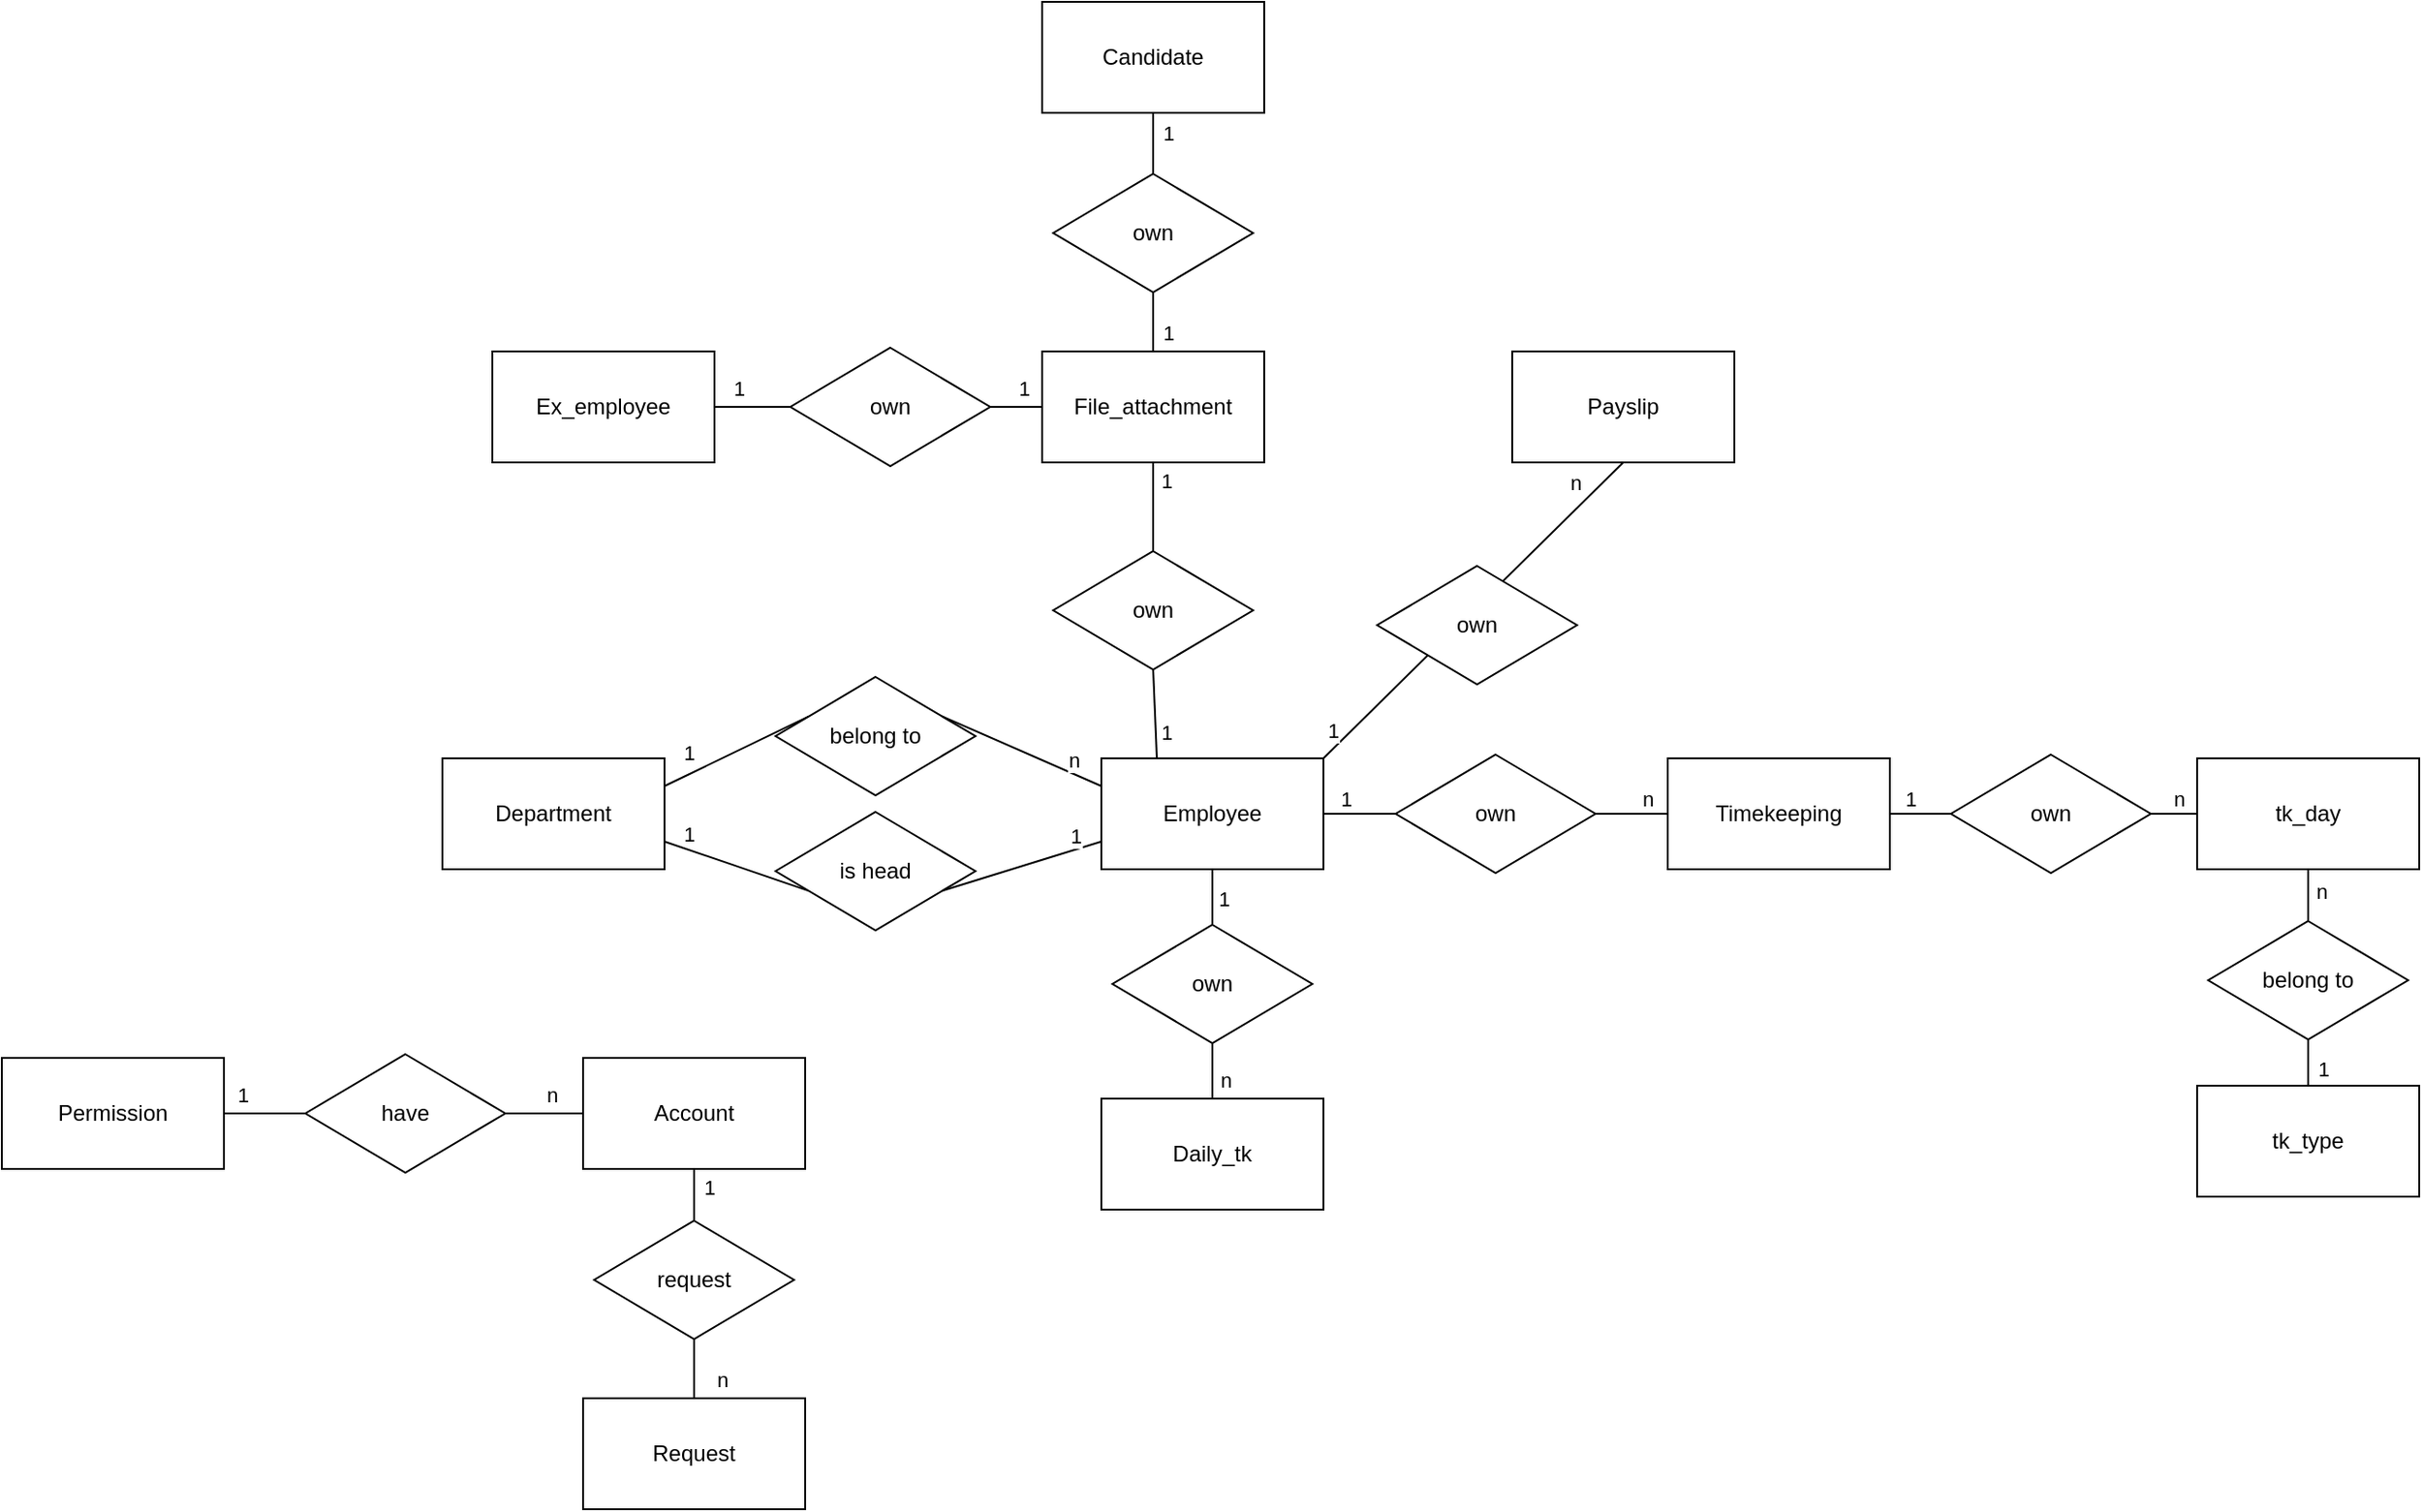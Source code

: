 <mxfile version="21.2.1" type="device">
  <diagram name="Trang-1" id="vBTl1nhJ8jtfAKUuuHCH">
    <mxGraphModel dx="2625" dy="1353" grid="0" gridSize="10" guides="1" tooltips="1" connect="1" arrows="1" fold="1" page="1" pageScale="1" pageWidth="1654" pageHeight="1169" math="0" shadow="0">
      <root>
        <mxCell id="0" />
        <mxCell id="1" parent="0" />
        <mxCell id="zld0J3obyZFn1zV-oYfr-1" value="Account" style="rounded=0;whiteSpace=wrap;html=1;" vertex="1" parent="1">
          <mxGeometry x="352" y="644" width="120" height="60" as="geometry" />
        </mxCell>
        <mxCell id="zld0J3obyZFn1zV-oYfr-2" value="Permission" style="rounded=0;whiteSpace=wrap;html=1;" vertex="1" parent="1">
          <mxGeometry x="38" y="644" width="120" height="60" as="geometry" />
        </mxCell>
        <mxCell id="zld0J3obyZFn1zV-oYfr-3" value="Employee" style="rounded=0;whiteSpace=wrap;html=1;" vertex="1" parent="1">
          <mxGeometry x="632" y="482" width="120" height="60" as="geometry" />
        </mxCell>
        <mxCell id="zld0J3obyZFn1zV-oYfr-4" value="Ex_employee" style="rounded=0;whiteSpace=wrap;html=1;" vertex="1" parent="1">
          <mxGeometry x="303" y="262" width="120" height="60" as="geometry" />
        </mxCell>
        <mxCell id="zld0J3obyZFn1zV-oYfr-5" value="Payslip" style="rounded=0;whiteSpace=wrap;html=1;" vertex="1" parent="1">
          <mxGeometry x="854" y="262" width="120" height="60" as="geometry" />
        </mxCell>
        <mxCell id="zld0J3obyZFn1zV-oYfr-6" value="Candidate" style="rounded=0;whiteSpace=wrap;html=1;" vertex="1" parent="1">
          <mxGeometry x="600" y="73" width="120" height="60" as="geometry" />
        </mxCell>
        <mxCell id="zld0J3obyZFn1zV-oYfr-7" value="Timekeeping" style="rounded=0;whiteSpace=wrap;html=1;" vertex="1" parent="1">
          <mxGeometry x="938" y="482" width="120" height="60" as="geometry" />
        </mxCell>
        <mxCell id="zld0J3obyZFn1zV-oYfr-8" value="Department" style="rounded=0;whiteSpace=wrap;html=1;" vertex="1" parent="1">
          <mxGeometry x="276" y="482" width="120" height="60" as="geometry" />
        </mxCell>
        <mxCell id="zld0J3obyZFn1zV-oYfr-9" value="tk_day" style="rounded=0;whiteSpace=wrap;html=1;" vertex="1" parent="1">
          <mxGeometry x="1224" y="482" width="120" height="60" as="geometry" />
        </mxCell>
        <mxCell id="zld0J3obyZFn1zV-oYfr-10" value="tk_type" style="rounded=0;whiteSpace=wrap;html=1;" vertex="1" parent="1">
          <mxGeometry x="1224" y="659" width="120" height="60" as="geometry" />
        </mxCell>
        <mxCell id="zld0J3obyZFn1zV-oYfr-11" value="Daily_tk" style="rounded=0;whiteSpace=wrap;html=1;" vertex="1" parent="1">
          <mxGeometry x="632" y="666" width="120" height="60" as="geometry" />
        </mxCell>
        <mxCell id="zld0J3obyZFn1zV-oYfr-12" value="Request" style="rounded=0;whiteSpace=wrap;html=1;" vertex="1" parent="1">
          <mxGeometry x="352" y="828" width="120" height="60" as="geometry" />
        </mxCell>
        <mxCell id="zld0J3obyZFn1zV-oYfr-13" value="File_attachment" style="rounded=0;whiteSpace=wrap;html=1;" vertex="1" parent="1">
          <mxGeometry x="600" y="262" width="120" height="60" as="geometry" />
        </mxCell>
        <mxCell id="zld0J3obyZFn1zV-oYfr-14" value="" style="endArrow=none;html=1;rounded=0;entryX=0;entryY=0.5;entryDx=0;entryDy=0;exitX=1;exitY=0.5;exitDx=0;exitDy=0;" edge="1" parent="1" source="zld0J3obyZFn1zV-oYfr-28" target="zld0J3obyZFn1zV-oYfr-1">
          <mxGeometry width="50" height="50" relative="1" as="geometry">
            <mxPoint x="336" y="839" as="sourcePoint" />
            <mxPoint x="386" y="789" as="targetPoint" />
          </mxGeometry>
        </mxCell>
        <mxCell id="zld0J3obyZFn1zV-oYfr-31" value="n" style="edgeLabel;html=1;align=center;verticalAlign=middle;resizable=0;points=[];" vertex="1" connectable="0" parent="zld0J3obyZFn1zV-oYfr-14">
          <mxGeometry x="0.191" y="2" relative="1" as="geometry">
            <mxPoint y="-8" as="offset" />
          </mxGeometry>
        </mxCell>
        <mxCell id="zld0J3obyZFn1zV-oYfr-15" value="" style="endArrow=none;html=1;rounded=0;entryX=0.5;entryY=1;entryDx=0;entryDy=0;exitX=0.5;exitY=0;exitDx=0;exitDy=0;" edge="1" parent="1" source="zld0J3obyZFn1zV-oYfr-32" target="zld0J3obyZFn1zV-oYfr-1">
          <mxGeometry width="50" height="50" relative="1" as="geometry">
            <mxPoint x="313" y="817" as="sourcePoint" />
            <mxPoint x="363" y="767" as="targetPoint" />
          </mxGeometry>
        </mxCell>
        <mxCell id="zld0J3obyZFn1zV-oYfr-35" value="1" style="edgeLabel;html=1;align=center;verticalAlign=middle;resizable=0;points=[];" vertex="1" connectable="0" parent="zld0J3obyZFn1zV-oYfr-15">
          <mxGeometry x="0.318" y="-1" relative="1" as="geometry">
            <mxPoint x="7" as="offset" />
          </mxGeometry>
        </mxCell>
        <mxCell id="zld0J3obyZFn1zV-oYfr-17" value="" style="endArrow=none;html=1;rounded=0;entryX=0;entryY=0.75;entryDx=0;entryDy=0;exitX=1;exitY=0.75;exitDx=0;exitDy=0;" edge="1" parent="1" source="zld0J3obyZFn1zV-oYfr-43" target="zld0J3obyZFn1zV-oYfr-3">
          <mxGeometry width="50" height="50" relative="1" as="geometry">
            <mxPoint x="397" y="644" as="sourcePoint" />
            <mxPoint x="358" y="616" as="targetPoint" />
          </mxGeometry>
        </mxCell>
        <mxCell id="zld0J3obyZFn1zV-oYfr-48" value="1" style="edgeLabel;html=1;align=center;verticalAlign=middle;resizable=0;points=[];" vertex="1" connectable="0" parent="zld0J3obyZFn1zV-oYfr-17">
          <mxGeometry x="0.67" y="1" relative="1" as="geometry">
            <mxPoint y="-7" as="offset" />
          </mxGeometry>
        </mxCell>
        <mxCell id="zld0J3obyZFn1zV-oYfr-18" value="" style="endArrow=none;html=1;rounded=0;exitX=0.5;exitY=1;exitDx=0;exitDy=0;entryX=0.5;entryY=0;entryDx=0;entryDy=0;" edge="1" parent="1" source="zld0J3obyZFn1zV-oYfr-37" target="zld0J3obyZFn1zV-oYfr-11">
          <mxGeometry width="50" height="50" relative="1" as="geometry">
            <mxPoint x="851" y="545" as="sourcePoint" />
            <mxPoint x="901" y="495" as="targetPoint" />
          </mxGeometry>
        </mxCell>
        <mxCell id="zld0J3obyZFn1zV-oYfr-49" value="n" style="edgeLabel;html=1;align=center;verticalAlign=middle;resizable=0;points=[];" vertex="1" connectable="0" parent="zld0J3obyZFn1zV-oYfr-18">
          <mxGeometry x="0.325" y="1" relative="1" as="geometry">
            <mxPoint x="6" as="offset" />
          </mxGeometry>
        </mxCell>
        <mxCell id="zld0J3obyZFn1zV-oYfr-19" value="" style="endArrow=none;html=1;rounded=0;exitX=1;exitY=0.5;exitDx=0;exitDy=0;entryX=0;entryY=0.5;entryDx=0;entryDy=0;" edge="1" parent="1" source="zld0J3obyZFn1zV-oYfr-50" target="zld0J3obyZFn1zV-oYfr-7">
          <mxGeometry width="50" height="50" relative="1" as="geometry">
            <mxPoint x="922" y="602" as="sourcePoint" />
            <mxPoint x="972" y="552" as="targetPoint" />
          </mxGeometry>
        </mxCell>
        <mxCell id="zld0J3obyZFn1zV-oYfr-53" value="n" style="edgeLabel;html=1;align=center;verticalAlign=middle;resizable=0;points=[];" vertex="1" connectable="0" parent="zld0J3obyZFn1zV-oYfr-19">
          <mxGeometry x="0.359" relative="1" as="geometry">
            <mxPoint x="1" y="-8" as="offset" />
          </mxGeometry>
        </mxCell>
        <mxCell id="zld0J3obyZFn1zV-oYfr-20" value="" style="endArrow=none;html=1;rounded=0;exitX=1;exitY=0.5;exitDx=0;exitDy=0;entryX=0;entryY=0.5;entryDx=0;entryDy=0;" edge="1" parent="1" source="zld0J3obyZFn1zV-oYfr-55" target="zld0J3obyZFn1zV-oYfr-9">
          <mxGeometry width="50" height="50" relative="1" as="geometry">
            <mxPoint x="991" y="623" as="sourcePoint" />
            <mxPoint x="1041" y="573" as="targetPoint" />
            <Array as="points">
              <mxPoint x="1213" y="512" />
            </Array>
          </mxGeometry>
        </mxCell>
        <mxCell id="zld0J3obyZFn1zV-oYfr-58" value="n" style="edgeLabel;html=1;align=center;verticalAlign=middle;resizable=0;points=[];" vertex="1" connectable="0" parent="zld0J3obyZFn1zV-oYfr-20">
          <mxGeometry x="0.354" relative="1" as="geometry">
            <mxPoint x="-2" y="-8" as="offset" />
          </mxGeometry>
        </mxCell>
        <mxCell id="zld0J3obyZFn1zV-oYfr-21" value="" style="endArrow=none;html=1;rounded=0;exitX=0.5;exitY=1;exitDx=0;exitDy=0;entryX=0.5;entryY=0;entryDx=0;entryDy=0;" edge="1" parent="1" source="zld0J3obyZFn1zV-oYfr-59" target="zld0J3obyZFn1zV-oYfr-10">
          <mxGeometry width="50" height="50" relative="1" as="geometry">
            <mxPoint x="984" y="624" as="sourcePoint" />
            <mxPoint x="1034" y="574" as="targetPoint" />
          </mxGeometry>
        </mxCell>
        <mxCell id="zld0J3obyZFn1zV-oYfr-62" value="1" style="edgeLabel;html=1;align=center;verticalAlign=middle;resizable=0;points=[];" vertex="1" connectable="0" parent="zld0J3obyZFn1zV-oYfr-21">
          <mxGeometry x="0.274" relative="1" as="geometry">
            <mxPoint x="8" as="offset" />
          </mxGeometry>
        </mxCell>
        <mxCell id="zld0J3obyZFn1zV-oYfr-22" value="" style="endArrow=none;html=1;rounded=0;exitX=1;exitY=0;exitDx=0;exitDy=0;entryX=0.5;entryY=1;entryDx=0;entryDy=0;" edge="1" parent="1" source="zld0J3obyZFn1zV-oYfr-3" target="zld0J3obyZFn1zV-oYfr-5">
          <mxGeometry width="50" height="50" relative="1" as="geometry">
            <mxPoint x="964" y="542" as="sourcePoint" />
            <mxPoint x="1014" y="492" as="targetPoint" />
          </mxGeometry>
        </mxCell>
        <mxCell id="zld0J3obyZFn1zV-oYfr-64" value="1" style="edgeLabel;html=1;align=center;verticalAlign=middle;resizable=0;points=[];" vertex="1" connectable="0" parent="zld0J3obyZFn1zV-oYfr-22">
          <mxGeometry x="-0.87" y="1" relative="1" as="geometry">
            <mxPoint x="-5" y="-4" as="offset" />
          </mxGeometry>
        </mxCell>
        <mxCell id="zld0J3obyZFn1zV-oYfr-65" value="n" style="edgeLabel;html=1;align=center;verticalAlign=middle;resizable=0;points=[];" vertex="1" connectable="0" parent="zld0J3obyZFn1zV-oYfr-22">
          <mxGeometry x="0.835" relative="1" as="geometry">
            <mxPoint x="-13" y="-2" as="offset" />
          </mxGeometry>
        </mxCell>
        <mxCell id="zld0J3obyZFn1zV-oYfr-24" value="" style="endArrow=none;html=1;rounded=0;exitX=1;exitY=0.5;exitDx=0;exitDy=0;entryX=0;entryY=0.5;entryDx=0;entryDy=0;" edge="1" parent="1" source="zld0J3obyZFn1zV-oYfr-72" target="zld0J3obyZFn1zV-oYfr-13">
          <mxGeometry width="50" height="50" relative="1" as="geometry">
            <mxPoint x="745" y="136" as="sourcePoint" />
            <mxPoint x="795" y="86" as="targetPoint" />
          </mxGeometry>
        </mxCell>
        <mxCell id="zld0J3obyZFn1zV-oYfr-75" value="1" style="edgeLabel;html=1;align=center;verticalAlign=middle;resizable=0;points=[];" vertex="1" connectable="0" parent="zld0J3obyZFn1zV-oYfr-24">
          <mxGeometry x="0.234" relative="1" as="geometry">
            <mxPoint y="-10" as="offset" />
          </mxGeometry>
        </mxCell>
        <mxCell id="zld0J3obyZFn1zV-oYfr-25" value="" style="endArrow=none;html=1;rounded=0;exitX=0.5;exitY=1;exitDx=0;exitDy=0;entryX=0.25;entryY=0;entryDx=0;entryDy=0;" edge="1" parent="1" source="zld0J3obyZFn1zV-oYfr-66" target="zld0J3obyZFn1zV-oYfr-3">
          <mxGeometry width="50" height="50" relative="1" as="geometry">
            <mxPoint x="770" y="354" as="sourcePoint" />
            <mxPoint x="820" y="304" as="targetPoint" />
          </mxGeometry>
        </mxCell>
        <mxCell id="zld0J3obyZFn1zV-oYfr-70" value="1" style="edgeLabel;html=1;align=center;verticalAlign=middle;resizable=0;points=[];" vertex="1" connectable="0" parent="zld0J3obyZFn1zV-oYfr-25">
          <mxGeometry x="0.485" relative="1" as="geometry">
            <mxPoint x="5" y="-2" as="offset" />
          </mxGeometry>
        </mxCell>
        <mxCell id="zld0J3obyZFn1zV-oYfr-26" value="" style="endArrow=none;html=1;rounded=0;entryX=0;entryY=0.25;entryDx=0;entryDy=0;exitX=1;exitY=0.25;exitDx=0;exitDy=0;" edge="1" parent="1" source="zld0J3obyZFn1zV-oYfr-40" target="zld0J3obyZFn1zV-oYfr-3">
          <mxGeometry width="50" height="50" relative="1" as="geometry">
            <mxPoint x="409" y="423" as="sourcePoint" />
            <mxPoint x="413" y="645" as="targetPoint" />
          </mxGeometry>
        </mxCell>
        <mxCell id="zld0J3obyZFn1zV-oYfr-45" value="n" style="edgeLabel;html=1;align=center;verticalAlign=middle;resizable=0;points=[];" vertex="1" connectable="0" parent="zld0J3obyZFn1zV-oYfr-26">
          <mxGeometry x="0.61" y="-1" relative="1" as="geometry">
            <mxPoint x="2" y="-8" as="offset" />
          </mxGeometry>
        </mxCell>
        <mxCell id="zld0J3obyZFn1zV-oYfr-27" value="" style="endArrow=none;html=1;rounded=0;exitX=0.5;exitY=1;exitDx=0;exitDy=0;entryX=0.5;entryY=0;entryDx=0;entryDy=0;" edge="1" parent="1" source="zld0J3obyZFn1zV-oYfr-77" target="zld0J3obyZFn1zV-oYfr-13">
          <mxGeometry width="50" height="50" relative="1" as="geometry">
            <mxPoint x="868" y="159" as="sourcePoint" />
            <mxPoint x="918" y="109" as="targetPoint" />
          </mxGeometry>
        </mxCell>
        <mxCell id="zld0J3obyZFn1zV-oYfr-80" value="1" style="edgeLabel;html=1;align=center;verticalAlign=middle;resizable=0;points=[];" vertex="1" connectable="0" parent="zld0J3obyZFn1zV-oYfr-27">
          <mxGeometry x="0.355" relative="1" as="geometry">
            <mxPoint x="8" as="offset" />
          </mxGeometry>
        </mxCell>
        <mxCell id="zld0J3obyZFn1zV-oYfr-29" value="" style="endArrow=none;html=1;rounded=0;entryX=0;entryY=0.5;entryDx=0;entryDy=0;exitX=1;exitY=0.5;exitDx=0;exitDy=0;" edge="1" parent="1" source="zld0J3obyZFn1zV-oYfr-2" target="zld0J3obyZFn1zV-oYfr-28">
          <mxGeometry width="50" height="50" relative="1" as="geometry">
            <mxPoint x="177" y="674" as="sourcePoint" />
            <mxPoint x="333" y="674" as="targetPoint" />
          </mxGeometry>
        </mxCell>
        <mxCell id="zld0J3obyZFn1zV-oYfr-30" value="1" style="edgeLabel;html=1;align=center;verticalAlign=middle;resizable=0;points=[];" vertex="1" connectable="0" parent="zld0J3obyZFn1zV-oYfr-29">
          <mxGeometry x="-0.644" y="1" relative="1" as="geometry">
            <mxPoint x="2" y="-9" as="offset" />
          </mxGeometry>
        </mxCell>
        <mxCell id="zld0J3obyZFn1zV-oYfr-28" value="have" style="rhombus;whiteSpace=wrap;html=1;" vertex="1" parent="1">
          <mxGeometry x="202" y="642" width="108" height="64" as="geometry" />
        </mxCell>
        <mxCell id="zld0J3obyZFn1zV-oYfr-34" value="" style="endArrow=none;html=1;rounded=0;entryX=0.5;entryY=1;entryDx=0;entryDy=0;exitX=0.5;exitY=0;exitDx=0;exitDy=0;" edge="1" parent="1" source="zld0J3obyZFn1zV-oYfr-12" target="zld0J3obyZFn1zV-oYfr-32">
          <mxGeometry width="50" height="50" relative="1" as="geometry">
            <mxPoint x="412" y="815" as="sourcePoint" />
            <mxPoint x="412" y="704" as="targetPoint" />
          </mxGeometry>
        </mxCell>
        <mxCell id="zld0J3obyZFn1zV-oYfr-36" value="n" style="edgeLabel;html=1;align=center;verticalAlign=middle;resizable=0;points=[];" vertex="1" connectable="0" parent="zld0J3obyZFn1zV-oYfr-34">
          <mxGeometry x="-0.4" relative="1" as="geometry">
            <mxPoint x="15" y="-1" as="offset" />
          </mxGeometry>
        </mxCell>
        <mxCell id="zld0J3obyZFn1zV-oYfr-32" value="request" style="rhombus;whiteSpace=wrap;html=1;" vertex="1" parent="1">
          <mxGeometry x="358" y="732" width="108" height="64" as="geometry" />
        </mxCell>
        <mxCell id="zld0J3obyZFn1zV-oYfr-38" value="1" style="endArrow=none;html=1;rounded=0;exitX=0.5;exitY=1;exitDx=0;exitDy=0;entryX=0.5;entryY=0;entryDx=0;entryDy=0;" edge="1" parent="1" source="zld0J3obyZFn1zV-oYfr-3" target="zld0J3obyZFn1zV-oYfr-37">
          <mxGeometry x="0.067" y="6" width="50" height="50" relative="1" as="geometry">
            <mxPoint x="692" y="542" as="sourcePoint" />
            <mxPoint x="692" y="637" as="targetPoint" />
            <Array as="points">
              <mxPoint x="692" y="553" />
            </Array>
            <mxPoint as="offset" />
          </mxGeometry>
        </mxCell>
        <mxCell id="zld0J3obyZFn1zV-oYfr-37" value="own" style="rhombus;whiteSpace=wrap;html=1;" vertex="1" parent="1">
          <mxGeometry x="638" y="572" width="108" height="64" as="geometry" />
        </mxCell>
        <mxCell id="zld0J3obyZFn1zV-oYfr-42" value="" style="endArrow=none;html=1;rounded=0;entryX=0;entryY=0.25;entryDx=0;entryDy=0;exitX=1;exitY=0.25;exitDx=0;exitDy=0;" edge="1" parent="1" source="zld0J3obyZFn1zV-oYfr-8" target="zld0J3obyZFn1zV-oYfr-40">
          <mxGeometry width="50" height="50" relative="1" as="geometry">
            <mxPoint x="396" y="497" as="sourcePoint" />
            <mxPoint x="632" y="497" as="targetPoint" />
          </mxGeometry>
        </mxCell>
        <mxCell id="zld0J3obyZFn1zV-oYfr-46" value="1" style="edgeLabel;html=1;align=center;verticalAlign=middle;resizable=0;points=[];" vertex="1" connectable="0" parent="zld0J3obyZFn1zV-oYfr-42">
          <mxGeometry x="-0.7" y="1" relative="1" as="geometry">
            <mxPoint x="1" y="-12" as="offset" />
          </mxGeometry>
        </mxCell>
        <mxCell id="zld0J3obyZFn1zV-oYfr-40" value="belong to" style="rhombus;whiteSpace=wrap;html=1;" vertex="1" parent="1">
          <mxGeometry x="456" y="438" width="108" height="64" as="geometry" />
        </mxCell>
        <mxCell id="zld0J3obyZFn1zV-oYfr-44" value="" style="endArrow=none;html=1;rounded=0;entryX=0;entryY=0.75;entryDx=0;entryDy=0;exitX=1;exitY=0.75;exitDx=0;exitDy=0;" edge="1" parent="1" source="zld0J3obyZFn1zV-oYfr-8" target="zld0J3obyZFn1zV-oYfr-43">
          <mxGeometry width="50" height="50" relative="1" as="geometry">
            <mxPoint x="396" y="527" as="sourcePoint" />
            <mxPoint x="632" y="527" as="targetPoint" />
          </mxGeometry>
        </mxCell>
        <mxCell id="zld0J3obyZFn1zV-oYfr-47" value="1" style="edgeLabel;html=1;align=center;verticalAlign=middle;resizable=0;points=[];" vertex="1" connectable="0" parent="zld0J3obyZFn1zV-oYfr-44">
          <mxGeometry x="-0.676" relative="1" as="geometry">
            <mxPoint y="-9" as="offset" />
          </mxGeometry>
        </mxCell>
        <mxCell id="zld0J3obyZFn1zV-oYfr-43" value="is head" style="rhombus;whiteSpace=wrap;html=1;" vertex="1" parent="1">
          <mxGeometry x="456" y="511" width="108" height="64" as="geometry" />
        </mxCell>
        <mxCell id="zld0J3obyZFn1zV-oYfr-51" value="" style="endArrow=none;html=1;rounded=0;exitX=1;exitY=0.5;exitDx=0;exitDy=0;entryX=0;entryY=0.5;entryDx=0;entryDy=0;" edge="1" parent="1" source="zld0J3obyZFn1zV-oYfr-3" target="zld0J3obyZFn1zV-oYfr-50">
          <mxGeometry width="50" height="50" relative="1" as="geometry">
            <mxPoint x="752" y="512" as="sourcePoint" />
            <mxPoint x="938" y="512" as="targetPoint" />
          </mxGeometry>
        </mxCell>
        <mxCell id="zld0J3obyZFn1zV-oYfr-52" value="1" style="edgeLabel;html=1;align=center;verticalAlign=middle;resizable=0;points=[];" vertex="1" connectable="0" parent="zld0J3obyZFn1zV-oYfr-51">
          <mxGeometry x="-0.559" y="1" relative="1" as="geometry">
            <mxPoint x="3" y="-7" as="offset" />
          </mxGeometry>
        </mxCell>
        <mxCell id="zld0J3obyZFn1zV-oYfr-50" value="own" style="rhombus;whiteSpace=wrap;html=1;" vertex="1" parent="1">
          <mxGeometry x="791" y="480" width="108" height="64" as="geometry" />
        </mxCell>
        <mxCell id="zld0J3obyZFn1zV-oYfr-56" value="" style="endArrow=none;html=1;rounded=0;exitX=1;exitY=0.5;exitDx=0;exitDy=0;entryX=0;entryY=0.5;entryDx=0;entryDy=0;" edge="1" parent="1" source="zld0J3obyZFn1zV-oYfr-7" target="zld0J3obyZFn1zV-oYfr-55">
          <mxGeometry width="50" height="50" relative="1" as="geometry">
            <mxPoint x="1058" y="512" as="sourcePoint" />
            <mxPoint x="1220" y="512" as="targetPoint" />
          </mxGeometry>
        </mxCell>
        <mxCell id="zld0J3obyZFn1zV-oYfr-57" value="1" style="edgeLabel;html=1;align=center;verticalAlign=middle;resizable=0;points=[];" vertex="1" connectable="0" parent="zld0J3obyZFn1zV-oYfr-56">
          <mxGeometry x="-0.436" y="-1" relative="1" as="geometry">
            <mxPoint x="1" y="-9" as="offset" />
          </mxGeometry>
        </mxCell>
        <mxCell id="zld0J3obyZFn1zV-oYfr-55" value="own" style="rhombus;whiteSpace=wrap;html=1;" vertex="1" parent="1">
          <mxGeometry x="1091" y="480" width="108" height="64" as="geometry" />
        </mxCell>
        <mxCell id="zld0J3obyZFn1zV-oYfr-60" value="" style="endArrow=none;html=1;rounded=0;exitX=0.5;exitY=1;exitDx=0;exitDy=0;entryX=0.5;entryY=0;entryDx=0;entryDy=0;" edge="1" parent="1" source="zld0J3obyZFn1zV-oYfr-9" target="zld0J3obyZFn1zV-oYfr-59">
          <mxGeometry width="50" height="50" relative="1" as="geometry">
            <mxPoint x="1284" y="542" as="sourcePoint" />
            <mxPoint x="1284" y="651" as="targetPoint" />
          </mxGeometry>
        </mxCell>
        <mxCell id="zld0J3obyZFn1zV-oYfr-61" value="n" style="edgeLabel;html=1;align=center;verticalAlign=middle;resizable=0;points=[];" vertex="1" connectable="0" parent="zld0J3obyZFn1zV-oYfr-60">
          <mxGeometry x="-0.274" relative="1" as="geometry">
            <mxPoint x="7" y="2" as="offset" />
          </mxGeometry>
        </mxCell>
        <mxCell id="zld0J3obyZFn1zV-oYfr-59" value="belong to" style="rhombus;whiteSpace=wrap;html=1;" vertex="1" parent="1">
          <mxGeometry x="1230" y="570" width="108" height="64" as="geometry" />
        </mxCell>
        <mxCell id="zld0J3obyZFn1zV-oYfr-63" value="own" style="rhombus;whiteSpace=wrap;html=1;" vertex="1" parent="1">
          <mxGeometry x="781" y="378" width="108" height="64" as="geometry" />
        </mxCell>
        <mxCell id="zld0J3obyZFn1zV-oYfr-69" value="" style="endArrow=none;html=1;rounded=0;exitX=0.5;exitY=1;exitDx=0;exitDy=0;entryX=0.5;entryY=0;entryDx=0;entryDy=0;" edge="1" parent="1" source="zld0J3obyZFn1zV-oYfr-13" target="zld0J3obyZFn1zV-oYfr-66">
          <mxGeometry width="50" height="50" relative="1" as="geometry">
            <mxPoint x="660" y="322" as="sourcePoint" />
            <mxPoint x="662" y="482" as="targetPoint" />
          </mxGeometry>
        </mxCell>
        <mxCell id="zld0J3obyZFn1zV-oYfr-71" value="1" style="edgeLabel;html=1;align=center;verticalAlign=middle;resizable=0;points=[];" vertex="1" connectable="0" parent="zld0J3obyZFn1zV-oYfr-69">
          <mxGeometry x="-0.621" relative="1" as="geometry">
            <mxPoint x="7" y="1" as="offset" />
          </mxGeometry>
        </mxCell>
        <mxCell id="zld0J3obyZFn1zV-oYfr-66" value="own" style="rhombus;whiteSpace=wrap;html=1;" vertex="1" parent="1">
          <mxGeometry x="606" y="370" width="108" height="64" as="geometry" />
        </mxCell>
        <mxCell id="zld0J3obyZFn1zV-oYfr-73" value="" style="endArrow=none;html=1;rounded=0;exitX=1;exitY=0.5;exitDx=0;exitDy=0;entryX=0;entryY=0.5;entryDx=0;entryDy=0;" edge="1" parent="1" source="zld0J3obyZFn1zV-oYfr-4" target="zld0J3obyZFn1zV-oYfr-72">
          <mxGeometry width="50" height="50" relative="1" as="geometry">
            <mxPoint x="460" y="292" as="sourcePoint" />
            <mxPoint x="600" y="292" as="targetPoint" />
          </mxGeometry>
        </mxCell>
        <mxCell id="zld0J3obyZFn1zV-oYfr-74" value="1" style="edgeLabel;html=1;align=center;verticalAlign=middle;resizable=0;points=[];" vertex="1" connectable="0" parent="zld0J3obyZFn1zV-oYfr-73">
          <mxGeometry x="-0.417" relative="1" as="geometry">
            <mxPoint x="1" y="-10" as="offset" />
          </mxGeometry>
        </mxCell>
        <mxCell id="zld0J3obyZFn1zV-oYfr-72" value="own" style="rhombus;whiteSpace=wrap;html=1;" vertex="1" parent="1">
          <mxGeometry x="464" y="260" width="108" height="64" as="geometry" />
        </mxCell>
        <mxCell id="zld0J3obyZFn1zV-oYfr-78" value="" style="endArrow=none;html=1;rounded=0;exitX=0.5;exitY=1;exitDx=0;exitDy=0;entryX=0.5;entryY=0;entryDx=0;entryDy=0;" edge="1" parent="1" source="zld0J3obyZFn1zV-oYfr-6" target="zld0J3obyZFn1zV-oYfr-77">
          <mxGeometry width="50" height="50" relative="1" as="geometry">
            <mxPoint x="660" y="133" as="sourcePoint" />
            <mxPoint x="660" y="262" as="targetPoint" />
          </mxGeometry>
        </mxCell>
        <mxCell id="zld0J3obyZFn1zV-oYfr-79" value="1" style="edgeLabel;html=1;align=center;verticalAlign=middle;resizable=0;points=[];" vertex="1" connectable="0" parent="zld0J3obyZFn1zV-oYfr-78">
          <mxGeometry x="-0.399" relative="1" as="geometry">
            <mxPoint x="8" y="1" as="offset" />
          </mxGeometry>
        </mxCell>
        <mxCell id="zld0J3obyZFn1zV-oYfr-77" value="own" style="rhombus;whiteSpace=wrap;html=1;" vertex="1" parent="1">
          <mxGeometry x="606" y="166" width="108" height="64" as="geometry" />
        </mxCell>
      </root>
    </mxGraphModel>
  </diagram>
</mxfile>

